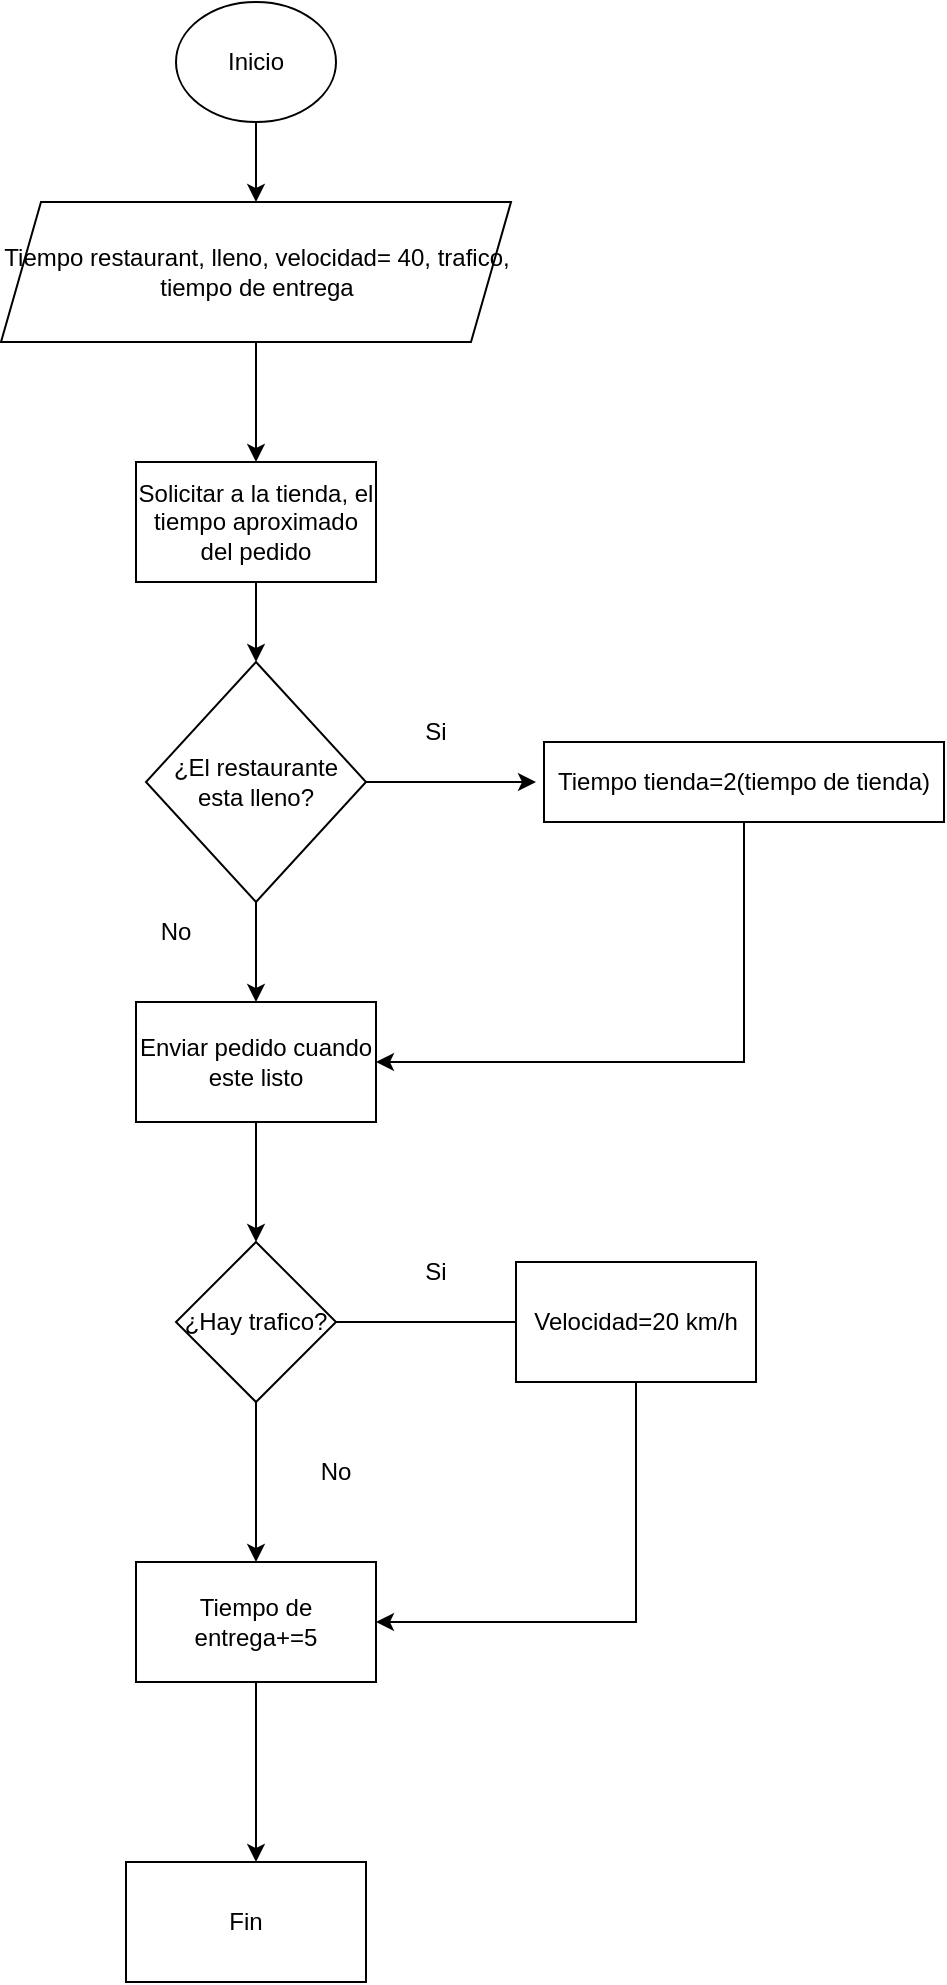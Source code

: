 <mxfile version="18.0.8" type="github">
  <diagram id="ab6ipgpXudrT0M7mG-Ks" name="Page-1">
    <mxGraphModel dx="997" dy="548" grid="1" gridSize="10" guides="1" tooltips="1" connect="1" arrows="1" fold="1" page="1" pageScale="1" pageWidth="827" pageHeight="1169" math="0" shadow="0">
      <root>
        <mxCell id="0" />
        <mxCell id="1" parent="0" />
        <mxCell id="J480hn8ZXf_xUOerTh9b-1" value="Inicio" style="ellipse;whiteSpace=wrap;html=1;" vertex="1" parent="1">
          <mxGeometry x="130" y="10" width="80" height="60" as="geometry" />
        </mxCell>
        <mxCell id="J480hn8ZXf_xUOerTh9b-2" value="Tiempo restaurant, lleno, velocidad= 40, trafico, tiempo de entrega" style="shape=parallelogram;perimeter=parallelogramPerimeter;whiteSpace=wrap;html=1;fixedSize=1;" vertex="1" parent="1">
          <mxGeometry x="42.5" y="110" width="255" height="70" as="geometry" />
        </mxCell>
        <mxCell id="J480hn8ZXf_xUOerTh9b-3" value="" style="endArrow=classic;html=1;rounded=0;exitX=0.5;exitY=1;exitDx=0;exitDy=0;entryX=0.5;entryY=0;entryDx=0;entryDy=0;" edge="1" parent="1" source="J480hn8ZXf_xUOerTh9b-1" target="J480hn8ZXf_xUOerTh9b-2">
          <mxGeometry width="50" height="50" relative="1" as="geometry">
            <mxPoint x="160" y="100" as="sourcePoint" />
            <mxPoint x="210" y="50" as="targetPoint" />
          </mxGeometry>
        </mxCell>
        <mxCell id="J480hn8ZXf_xUOerTh9b-4" value="" style="endArrow=classic;html=1;rounded=0;exitX=0.5;exitY=1;exitDx=0;exitDy=0;" edge="1" parent="1" source="J480hn8ZXf_xUOerTh9b-2">
          <mxGeometry width="50" height="50" relative="1" as="geometry">
            <mxPoint x="150" y="290" as="sourcePoint" />
            <mxPoint x="170" y="240" as="targetPoint" />
          </mxGeometry>
        </mxCell>
        <mxCell id="J480hn8ZXf_xUOerTh9b-6" value="Solicitar a la tienda, el tiempo aproximado del pedido" style="rounded=0;whiteSpace=wrap;html=1;" vertex="1" parent="1">
          <mxGeometry x="110" y="240" width="120" height="60" as="geometry" />
        </mxCell>
        <mxCell id="J480hn8ZXf_xUOerTh9b-7" value="" style="endArrow=classic;html=1;rounded=0;exitX=0.5;exitY=1;exitDx=0;exitDy=0;" edge="1" parent="1" source="J480hn8ZXf_xUOerTh9b-6">
          <mxGeometry width="50" height="50" relative="1" as="geometry">
            <mxPoint x="170" y="410" as="sourcePoint" />
            <mxPoint x="170" y="340" as="targetPoint" />
          </mxGeometry>
        </mxCell>
        <mxCell id="J480hn8ZXf_xUOerTh9b-8" value="¿El restaurante esta lleno?" style="rhombus;whiteSpace=wrap;html=1;" vertex="1" parent="1">
          <mxGeometry x="115" y="340" width="110" height="120" as="geometry" />
        </mxCell>
        <mxCell id="J480hn8ZXf_xUOerTh9b-9" value="" style="endArrow=classic;html=1;rounded=0;exitX=1;exitY=0.5;exitDx=0;exitDy=0;" edge="1" parent="1" source="J480hn8ZXf_xUOerTh9b-8">
          <mxGeometry width="50" height="50" relative="1" as="geometry">
            <mxPoint x="320" y="450" as="sourcePoint" />
            <mxPoint x="310" y="400" as="targetPoint" />
          </mxGeometry>
        </mxCell>
        <mxCell id="J480hn8ZXf_xUOerTh9b-11" value="Si" style="text;html=1;strokeColor=none;fillColor=none;align=center;verticalAlign=middle;whiteSpace=wrap;rounded=0;" vertex="1" parent="1">
          <mxGeometry x="230" y="360" width="60" height="30" as="geometry" />
        </mxCell>
        <mxCell id="J480hn8ZXf_xUOerTh9b-12" value="Tiempo tienda=2(tiempo de tienda)" style="rounded=0;whiteSpace=wrap;html=1;" vertex="1" parent="1">
          <mxGeometry x="314" y="380" width="200" height="40" as="geometry" />
        </mxCell>
        <mxCell id="J480hn8ZXf_xUOerTh9b-13" value="" style="endArrow=classic;html=1;rounded=0;exitX=0.5;exitY=1;exitDx=0;exitDy=0;" edge="1" parent="1" source="J480hn8ZXf_xUOerTh9b-8">
          <mxGeometry width="50" height="50" relative="1" as="geometry">
            <mxPoint x="170" y="560" as="sourcePoint" />
            <mxPoint x="170" y="510" as="targetPoint" />
          </mxGeometry>
        </mxCell>
        <mxCell id="J480hn8ZXf_xUOerTh9b-14" value="No" style="text;html=1;strokeColor=none;fillColor=none;align=center;verticalAlign=middle;whiteSpace=wrap;rounded=0;" vertex="1" parent="1">
          <mxGeometry x="100" y="460" width="60" height="30" as="geometry" />
        </mxCell>
        <mxCell id="J480hn8ZXf_xUOerTh9b-15" value="Enviar pedido cuando este listo" style="rounded=0;whiteSpace=wrap;html=1;" vertex="1" parent="1">
          <mxGeometry x="110" y="510" width="120" height="60" as="geometry" />
        </mxCell>
        <mxCell id="J480hn8ZXf_xUOerTh9b-16" value="" style="endArrow=classic;html=1;rounded=0;exitX=0.5;exitY=1;exitDx=0;exitDy=0;entryX=1;entryY=0.5;entryDx=0;entryDy=0;" edge="1" parent="1" source="J480hn8ZXf_xUOerTh9b-12" target="J480hn8ZXf_xUOerTh9b-15">
          <mxGeometry width="50" height="50" relative="1" as="geometry">
            <mxPoint x="390" y="470" as="sourcePoint" />
            <mxPoint x="440" y="420" as="targetPoint" />
            <Array as="points">
              <mxPoint x="414" y="540" />
            </Array>
          </mxGeometry>
        </mxCell>
        <mxCell id="J480hn8ZXf_xUOerTh9b-17" value="" style="endArrow=classic;html=1;rounded=0;exitX=0.5;exitY=1;exitDx=0;exitDy=0;" edge="1" parent="1" source="J480hn8ZXf_xUOerTh9b-15">
          <mxGeometry width="50" height="50" relative="1" as="geometry">
            <mxPoint x="210" y="700" as="sourcePoint" />
            <mxPoint x="170" y="630" as="targetPoint" />
          </mxGeometry>
        </mxCell>
        <mxCell id="J480hn8ZXf_xUOerTh9b-18" value="¿Hay trafico?" style="rhombus;whiteSpace=wrap;html=1;" vertex="1" parent="1">
          <mxGeometry x="130" y="630" width="80" height="80" as="geometry" />
        </mxCell>
        <mxCell id="J480hn8ZXf_xUOerTh9b-19" value="" style="endArrow=classic;html=1;rounded=0;exitX=1;exitY=0.5;exitDx=0;exitDy=0;" edge="1" parent="1" source="J480hn8ZXf_xUOerTh9b-18">
          <mxGeometry width="50" height="50" relative="1" as="geometry">
            <mxPoint x="300" y="720" as="sourcePoint" />
            <mxPoint x="310" y="670" as="targetPoint" />
          </mxGeometry>
        </mxCell>
        <mxCell id="J480hn8ZXf_xUOerTh9b-20" value="Si" style="text;html=1;strokeColor=none;fillColor=none;align=center;verticalAlign=middle;whiteSpace=wrap;rounded=0;" vertex="1" parent="1">
          <mxGeometry x="230" y="630" width="60" height="30" as="geometry" />
        </mxCell>
        <mxCell id="J480hn8ZXf_xUOerTh9b-21" value="Velocidad=20 km/h" style="rounded=0;whiteSpace=wrap;html=1;" vertex="1" parent="1">
          <mxGeometry x="300" y="640" width="120" height="60" as="geometry" />
        </mxCell>
        <mxCell id="J480hn8ZXf_xUOerTh9b-22" value="" style="endArrow=classic;html=1;rounded=0;exitX=0.5;exitY=1;exitDx=0;exitDy=0;" edge="1" parent="1" source="J480hn8ZXf_xUOerTh9b-18">
          <mxGeometry width="50" height="50" relative="1" as="geometry">
            <mxPoint x="180" y="820" as="sourcePoint" />
            <mxPoint x="170" y="790" as="targetPoint" />
          </mxGeometry>
        </mxCell>
        <mxCell id="J480hn8ZXf_xUOerTh9b-23" value="No" style="text;html=1;strokeColor=none;fillColor=none;align=center;verticalAlign=middle;whiteSpace=wrap;rounded=0;" vertex="1" parent="1">
          <mxGeometry x="180" y="730" width="60" height="30" as="geometry" />
        </mxCell>
        <mxCell id="J480hn8ZXf_xUOerTh9b-24" value="Tiempo de entrega+=5" style="rounded=0;whiteSpace=wrap;html=1;" vertex="1" parent="1">
          <mxGeometry x="110" y="790" width="120" height="60" as="geometry" />
        </mxCell>
        <mxCell id="J480hn8ZXf_xUOerTh9b-25" value="" style="endArrow=classic;html=1;rounded=0;exitX=0.5;exitY=1;exitDx=0;exitDy=0;entryX=1;entryY=0.5;entryDx=0;entryDy=0;" edge="1" parent="1" source="J480hn8ZXf_xUOerTh9b-21" target="J480hn8ZXf_xUOerTh9b-24">
          <mxGeometry width="50" height="50" relative="1" as="geometry">
            <mxPoint x="390" y="840" as="sourcePoint" />
            <mxPoint x="440" y="790" as="targetPoint" />
            <Array as="points">
              <mxPoint x="360" y="820" />
            </Array>
          </mxGeometry>
        </mxCell>
        <mxCell id="J480hn8ZXf_xUOerTh9b-26" value="" style="endArrow=classic;html=1;rounded=0;" edge="1" parent="1" source="J480hn8ZXf_xUOerTh9b-24">
          <mxGeometry width="50" height="50" relative="1" as="geometry">
            <mxPoint x="150" y="900" as="sourcePoint" />
            <mxPoint x="170" y="940" as="targetPoint" />
            <Array as="points">
              <mxPoint x="170" y="910" />
            </Array>
          </mxGeometry>
        </mxCell>
        <mxCell id="J480hn8ZXf_xUOerTh9b-27" value="Fin" style="rounded=0;whiteSpace=wrap;html=1;" vertex="1" parent="1">
          <mxGeometry x="105" y="940" width="120" height="60" as="geometry" />
        </mxCell>
      </root>
    </mxGraphModel>
  </diagram>
</mxfile>
